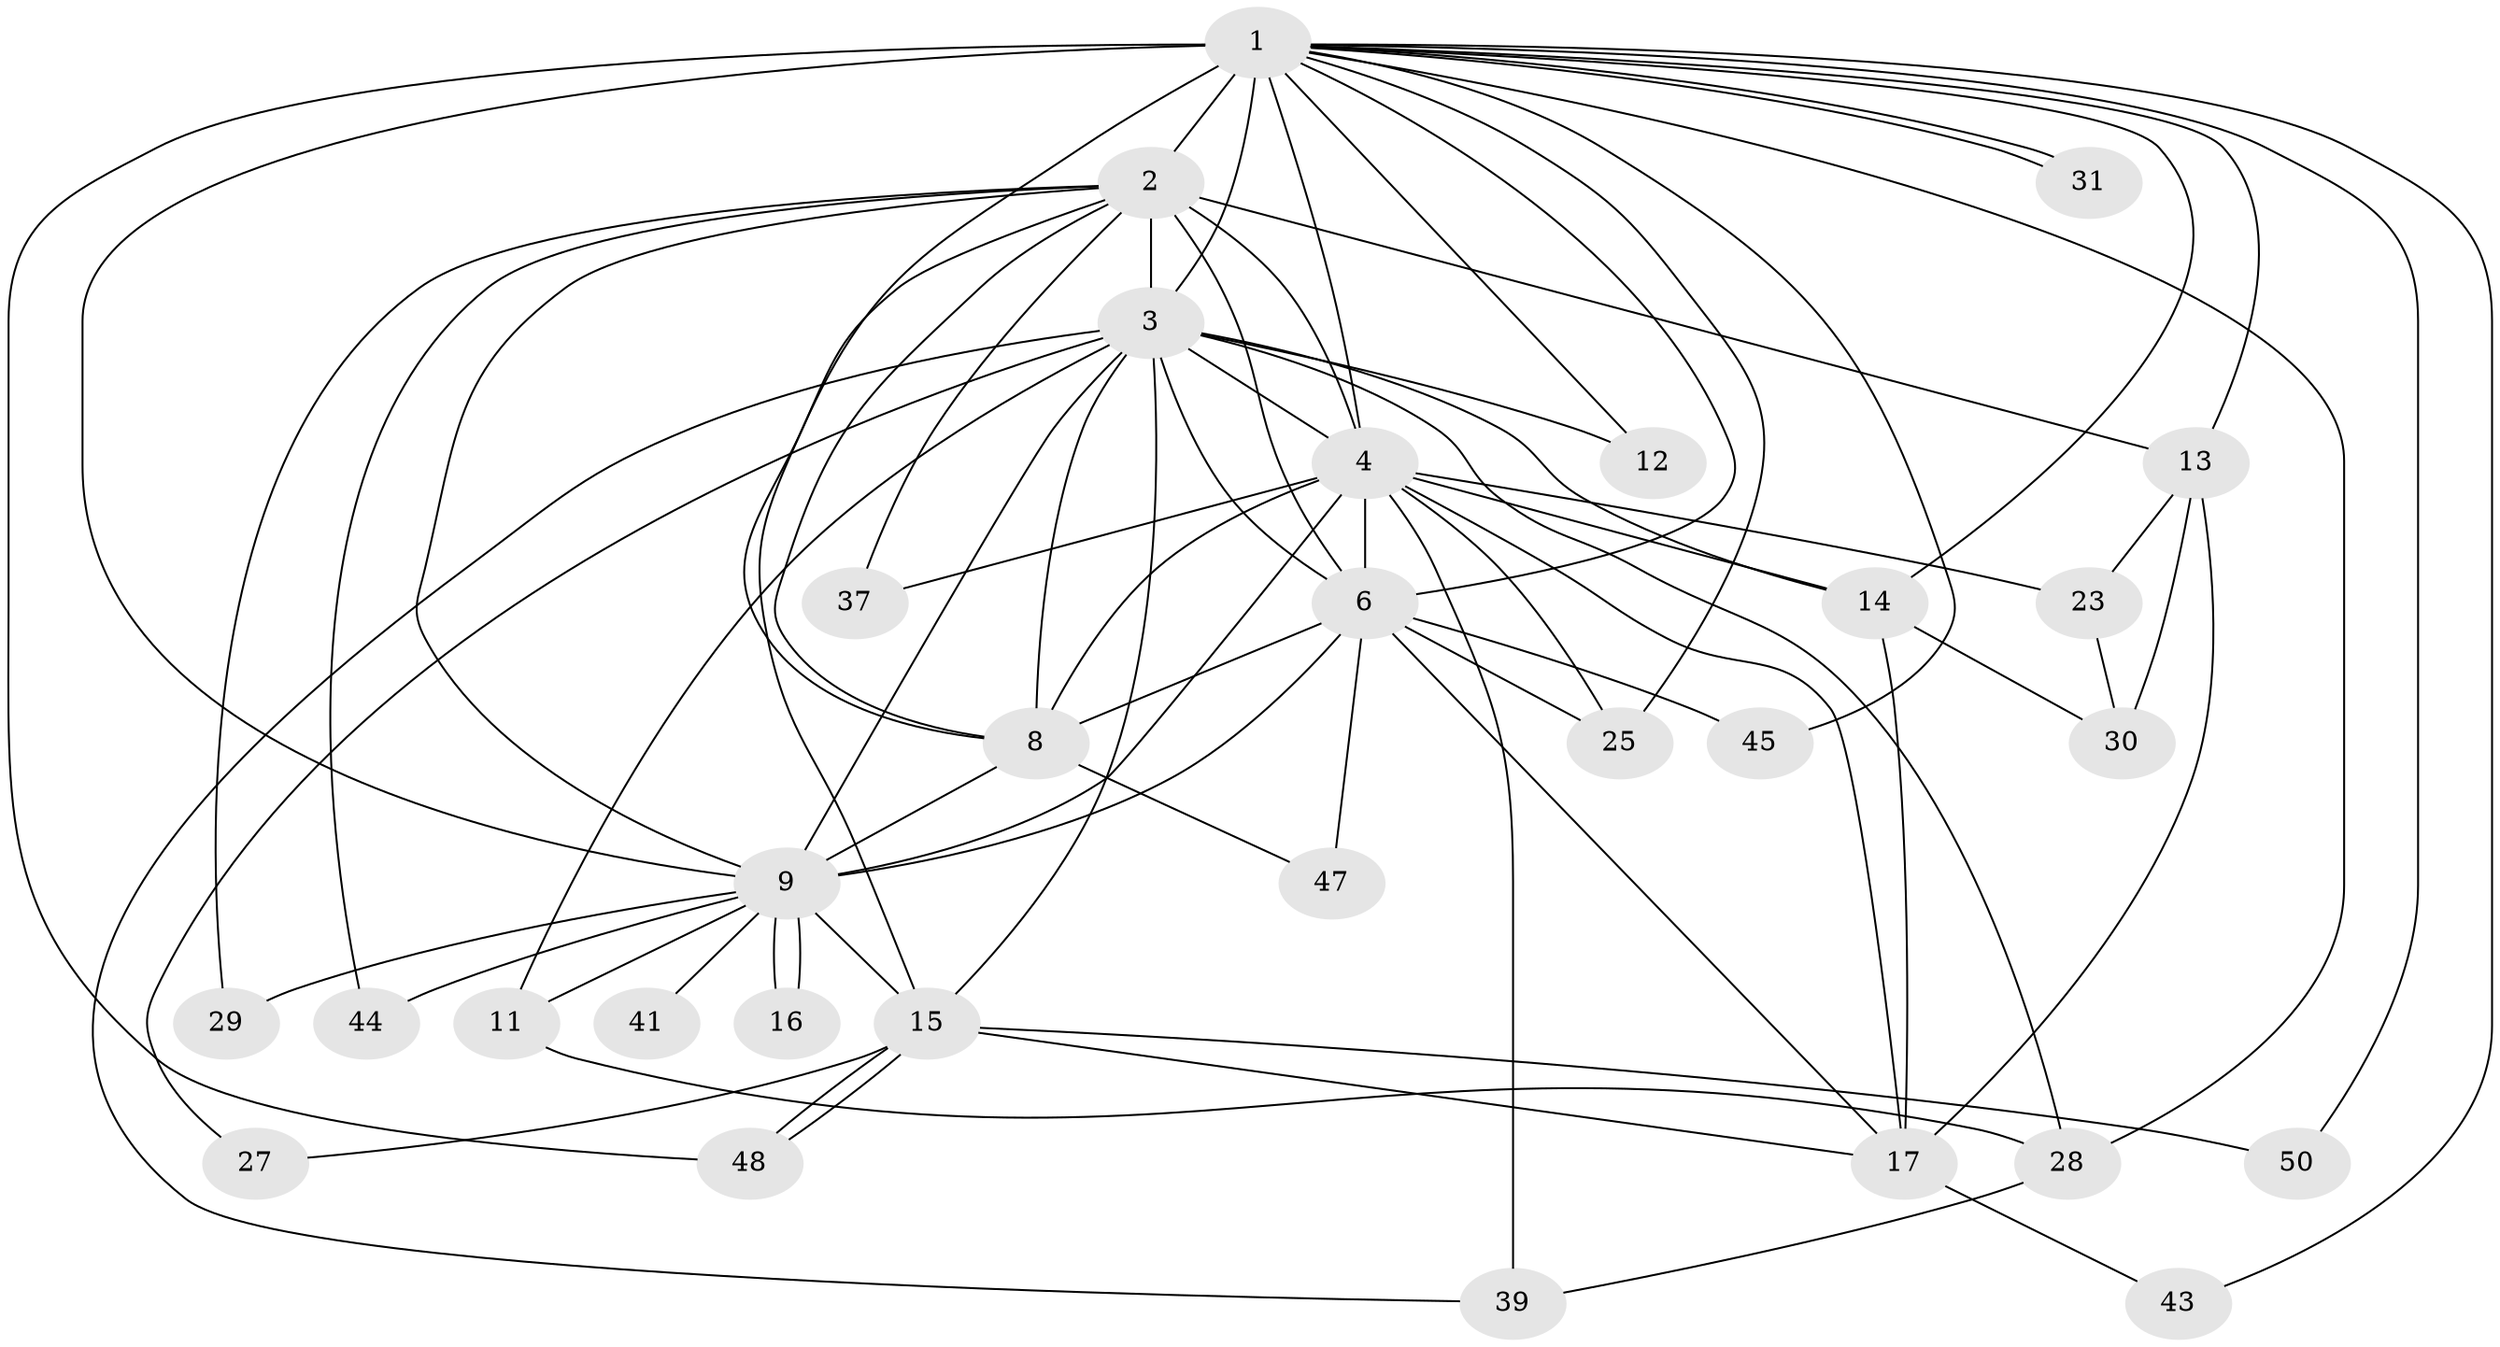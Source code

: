 // original degree distribution, {18: 0.016666666666666666, 10: 0.016666666666666666, 14: 0.03333333333333333, 17: 0.016666666666666666, 13: 0.03333333333333333, 15: 0.016666666666666666, 21: 0.016666666666666666, 20: 0.016666666666666666, 4: 0.1, 2: 0.5166666666666667, 5: 0.03333333333333333, 9: 0.016666666666666666, 3: 0.16666666666666666}
// Generated by graph-tools (version 1.1) at 2025/13/03/09/25 04:13:58]
// undirected, 30 vertices, 76 edges
graph export_dot {
graph [start="1"]
  node [color=gray90,style=filled];
  1 [super="+7"];
  2 [super="+5"];
  3 [super="+32+34+10"];
  4;
  6 [super="+38"];
  8;
  9 [super="+40+26+49+20+21"];
  11;
  12;
  13;
  14 [super="+18+22"];
  15 [super="+46"];
  16;
  17 [super="+36"];
  23 [super="+52"];
  25 [super="+33+54"];
  27;
  28 [super="+51"];
  29;
  30 [super="+35"];
  31;
  37;
  39;
  41;
  43;
  44;
  45;
  47 [super="+56"];
  48 [super="+53+60"];
  50;
  1 -- 2 [weight=4];
  1 -- 3 [weight=4];
  1 -- 4 [weight=2];
  1 -- 6 [weight=2];
  1 -- 8 [weight=3];
  1 -- 9 [weight=3];
  1 -- 13;
  1 -- 28;
  1 -- 31;
  1 -- 31;
  1 -- 45;
  1 -- 50;
  1 -- 48 [weight=2];
  1 -- 43;
  1 -- 12;
  1 -- 14;
  1 -- 25 [weight=2];
  2 -- 3 [weight=4];
  2 -- 4 [weight=2];
  2 -- 6 [weight=2];
  2 -- 8 [weight=2];
  2 -- 9 [weight=2];
  2 -- 29;
  2 -- 37;
  2 -- 44;
  2 -- 13;
  2 -- 15;
  3 -- 4 [weight=3];
  3 -- 6 [weight=3];
  3 -- 8 [weight=2];
  3 -- 9 [weight=5];
  3 -- 28;
  3 -- 39;
  3 -- 11;
  3 -- 12;
  3 -- 14 [weight=2];
  3 -- 15;
  3 -- 27;
  4 -- 6;
  4 -- 8;
  4 -- 9 [weight=2];
  4 -- 14;
  4 -- 17;
  4 -- 23;
  4 -- 25;
  4 -- 37;
  4 -- 39;
  6 -- 8;
  6 -- 9;
  6 -- 45;
  6 -- 47;
  6 -- 17;
  6 -- 25;
  8 -- 9 [weight=2];
  8 -- 47 [weight=2];
  9 -- 15 [weight=2];
  9 -- 16;
  9 -- 16;
  9 -- 29;
  9 -- 41 [weight=2];
  9 -- 44;
  9 -- 11;
  11 -- 28;
  13 -- 23;
  13 -- 30;
  13 -- 17;
  14 -- 30;
  14 -- 17;
  15 -- 17;
  15 -- 27;
  15 -- 48;
  15 -- 48;
  15 -- 50;
  17 -- 43;
  23 -- 30;
  28 -- 39;
}
